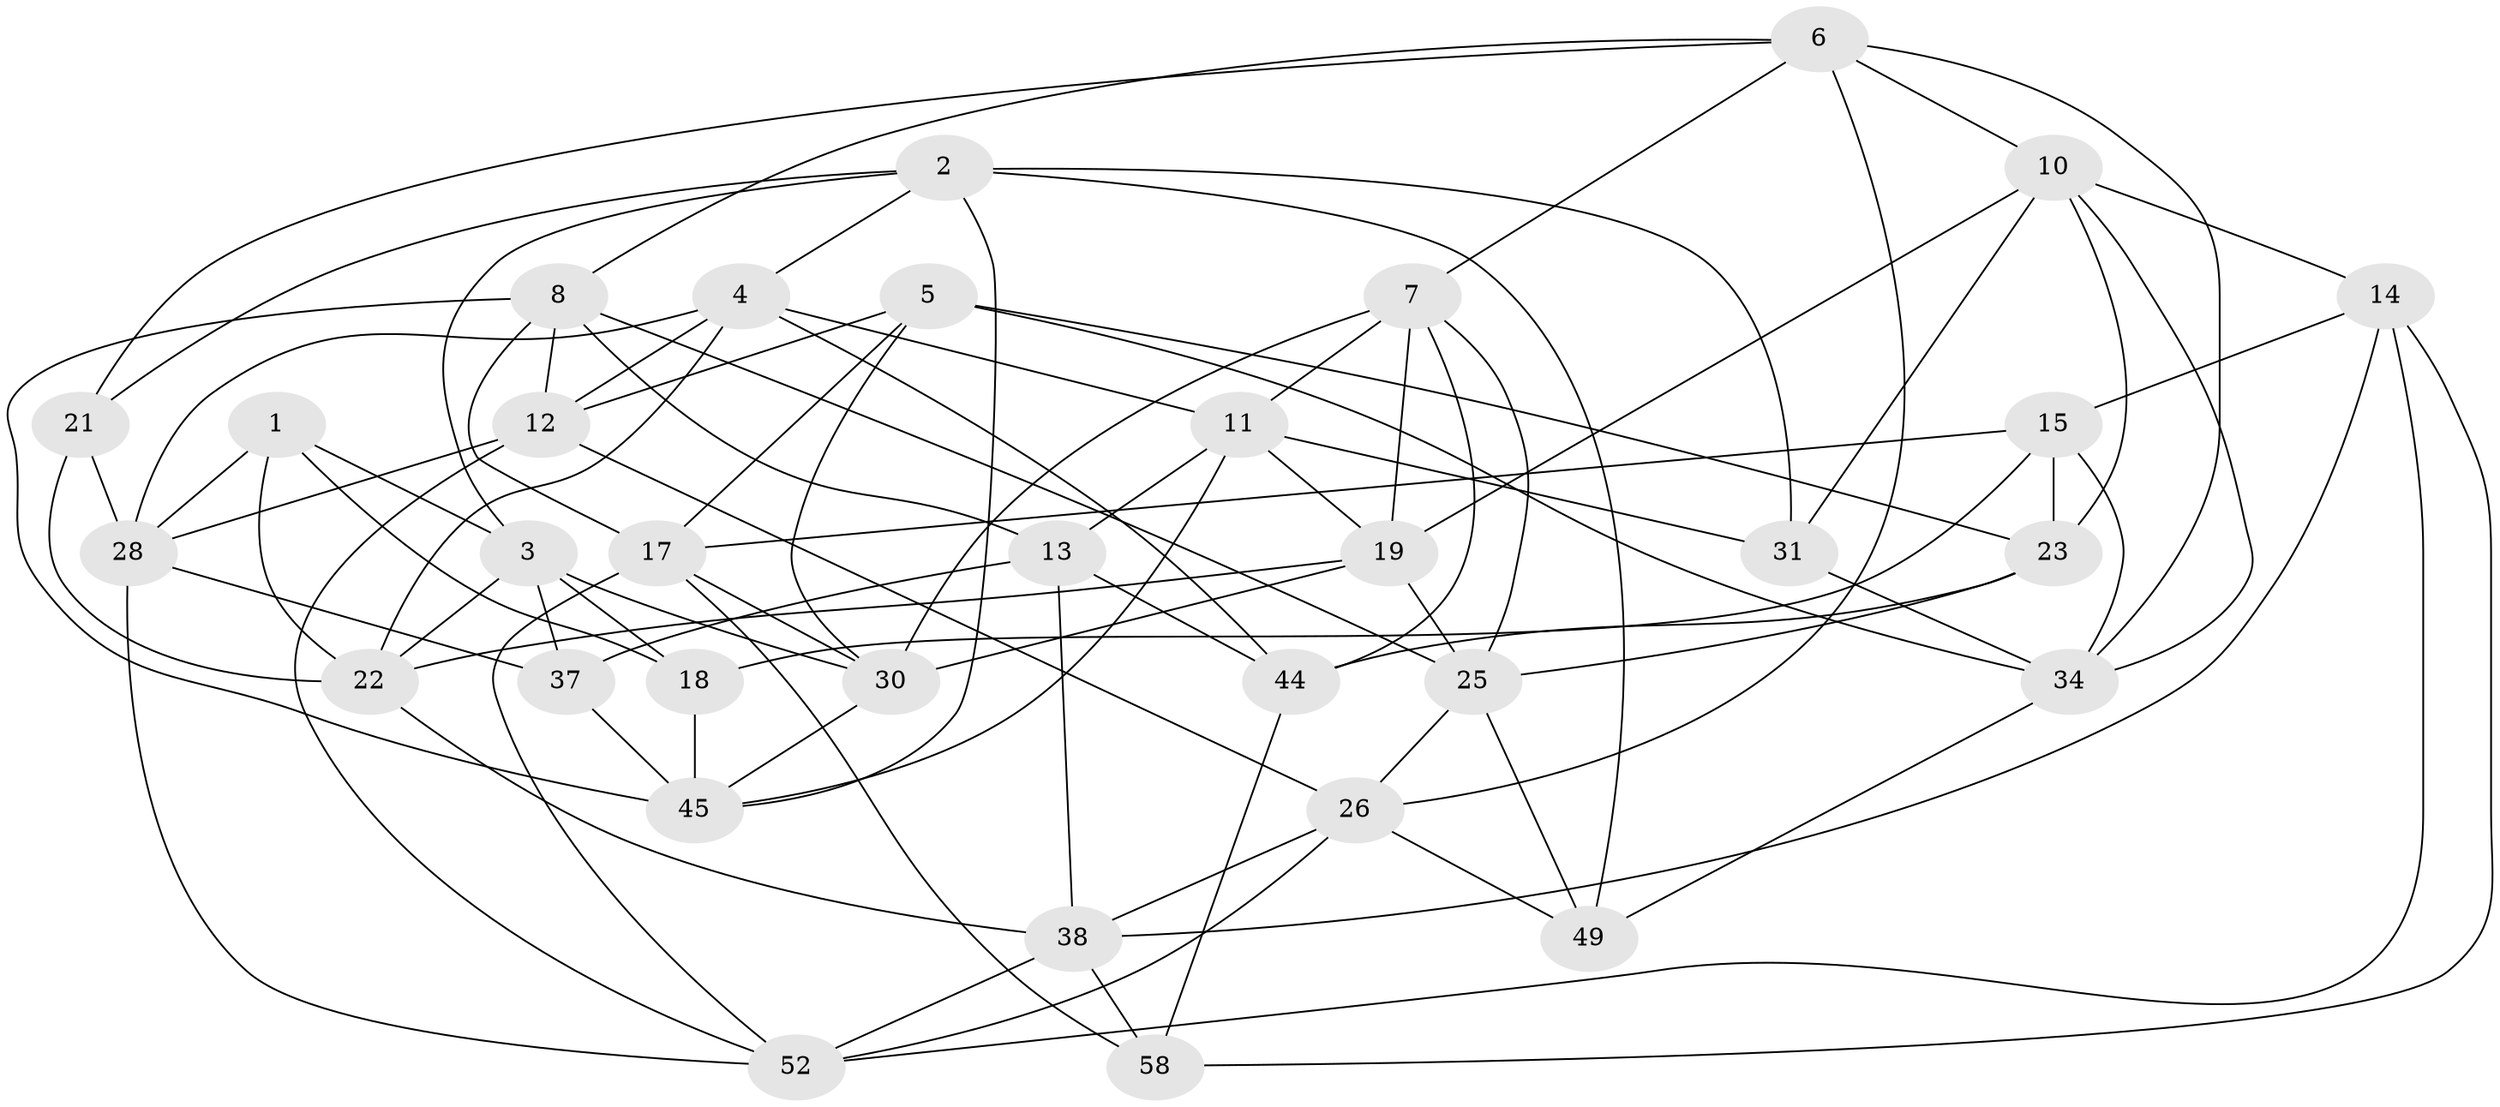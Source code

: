 // Generated by graph-tools (version 1.1) at 2025/24/03/03/25 07:24:27]
// undirected, 33 vertices, 89 edges
graph export_dot {
graph [start="1"]
  node [color=gray90,style=filled];
  1;
  2 [super="+27"];
  3 [super="+48"];
  4 [super="+24"];
  5 [super="+29"];
  6 [super="+9"];
  7 [super="+20"];
  8 [super="+41"];
  10 [super="+35"];
  11 [super="+36"];
  12 [super="+39"];
  13 [super="+43"];
  14 [super="+16"];
  15 [super="+46"];
  17 [super="+33"];
  18;
  19 [super="+53"];
  21;
  22 [super="+56"];
  23 [super="+42"];
  25 [super="+32"];
  26 [super="+54"];
  28 [super="+57"];
  30 [super="+51"];
  31;
  34 [super="+47"];
  37;
  38 [super="+40"];
  44 [super="+50"];
  45 [super="+55"];
  49;
  52 [super="+59"];
  58;
  1 -- 3;
  1 -- 18;
  1 -- 28;
  1 -- 22;
  2 -- 49;
  2 -- 3;
  2 -- 45;
  2 -- 4;
  2 -- 21;
  2 -- 31;
  3 -- 18;
  3 -- 37;
  3 -- 22;
  3 -- 30;
  4 -- 11;
  4 -- 44;
  4 -- 28;
  4 -- 22;
  4 -- 12;
  5 -- 34;
  5 -- 12;
  5 -- 23 [weight=2];
  5 -- 17;
  5 -- 30;
  6 -- 8;
  6 -- 10;
  6 -- 34;
  6 -- 26;
  6 -- 21;
  6 -- 7;
  7 -- 11;
  7 -- 25;
  7 -- 19;
  7 -- 44;
  7 -- 30;
  8 -- 45;
  8 -- 13;
  8 -- 17;
  8 -- 25;
  8 -- 12;
  10 -- 23;
  10 -- 34;
  10 -- 31;
  10 -- 19;
  10 -- 14;
  11 -- 19;
  11 -- 31;
  11 -- 45;
  11 -- 13;
  12 -- 28;
  12 -- 52;
  12 -- 26;
  13 -- 44 [weight=2];
  13 -- 37;
  13 -- 38;
  14 -- 58;
  14 -- 38;
  14 -- 15 [weight=2];
  14 -- 52;
  15 -- 18;
  15 -- 34;
  15 -- 17;
  15 -- 23;
  17 -- 58;
  17 -- 52;
  17 -- 30;
  18 -- 45;
  19 -- 30;
  19 -- 22;
  19 -- 25;
  21 -- 22;
  21 -- 28;
  22 -- 38;
  23 -- 25;
  23 -- 44;
  25 -- 26;
  25 -- 49;
  26 -- 49;
  26 -- 38;
  26 -- 52;
  28 -- 52;
  28 -- 37;
  30 -- 45;
  31 -- 34;
  34 -- 49;
  37 -- 45;
  38 -- 58;
  38 -- 52;
  44 -- 58;
}
